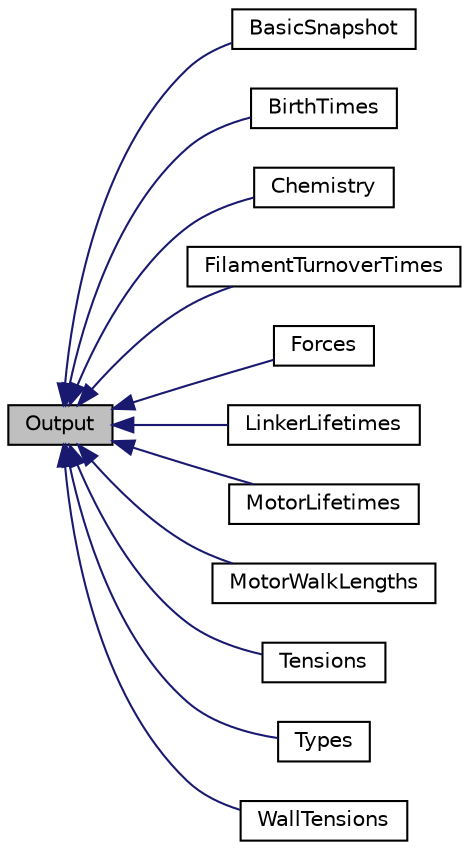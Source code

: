 digraph "Output"
{
 // INTERACTIVE_SVG=YES
  edge [fontname="Helvetica",fontsize="10",labelfontname="Helvetica",labelfontsize="10"];
  node [fontname="Helvetica",fontsize="10",shape=record];
  rankdir="LR";
  Node0 [label="Output",height=0.2,width=0.4,color="black", fillcolor="grey75", style="filled", fontcolor="black"];
  Node0 -> Node1 [dir="back",color="midnightblue",fontsize="10",style="solid",fontname="Helvetica"];
  Node1 [label="BasicSnapshot",height=0.2,width=0.4,color="black", fillcolor="white", style="filled",URL="$classBasicSnapshot.html",tooltip="Print basic information about all Filament, Linker, MotorGhost, and BranchingPoint. "];
  Node0 -> Node2 [dir="back",color="midnightblue",fontsize="10",style="solid",fontname="Helvetica"];
  Node2 [label="BirthTimes",height=0.2,width=0.4,color="black", fillcolor="white", style="filled",URL="$classBirthTimes.html",tooltip="Print birth times of beads for each Filament, Linker, MotorGhost, and BranchingPoint. "];
  Node0 -> Node3 [dir="back",color="midnightblue",fontsize="10",style="solid",fontname="Helvetica"];
  Node3 [label="Chemistry",height=0.2,width=0.4,color="black", fillcolor="white", style="filled",URL="$classChemistry.html",tooltip="Print all chemical species in the system, including diffusing and bulk species, filament, motors, linkers and branchers. "];
  Node0 -> Node4 [dir="back",color="midnightblue",fontsize="10",style="solid",fontname="Helvetica"];
  Node4 [label="FilamentTurnoverTimes",height=0.2,width=0.4,color="black", fillcolor="white", style="filled",URL="$classFilamentTurnoverTimes.html",tooltip="Print Filament turnover times. "];
  Node0 -> Node5 [dir="back",color="midnightblue",fontsize="10",style="solid",fontname="Helvetica"];
  Node5 [label="Forces",height=0.2,width=0.4,color="black", fillcolor="white", style="filled",URL="$classForces.html",tooltip="Print forces on beads for each Filament. "];
  Node0 -> Node6 [dir="back",color="midnightblue",fontsize="10",style="solid",fontname="Helvetica"];
  Node6 [label="LinkerLifetimes",height=0.2,width=0.4,color="black", fillcolor="white", style="filled",URL="$classLinkerLifetimes.html",tooltip="Print Linker binding lifetimes. "];
  Node0 -> Node7 [dir="back",color="midnightblue",fontsize="10",style="solid",fontname="Helvetica"];
  Node7 [label="MotorLifetimes",height=0.2,width=0.4,color="black", fillcolor="white", style="filled",URL="$classMotorLifetimes.html",tooltip="Print MotorGhost binding lifetimes. "];
  Node0 -> Node8 [dir="back",color="midnightblue",fontsize="10",style="solid",fontname="Helvetica"];
  Node8 [label="MotorWalkLengths",height=0.2,width=0.4,color="black", fillcolor="white", style="filled",URL="$classMotorWalkLengths.html",tooltip="Print MotorGhost walk lengths. "];
  Node0 -> Node9 [dir="back",color="midnightblue",fontsize="10",style="solid",fontname="Helvetica"];
  Node9 [label="Tensions",height=0.2,width=0.4,color="black", fillcolor="white", style="filled",URL="$classTensions.html",tooltip="Print tension for each Filament, Linker, and MotorGhost. "];
  Node0 -> Node10 [dir="back",color="midnightblue",fontsize="10",style="solid",fontname="Helvetica"];
  Node10 [label="Types",height=0.2,width=0.4,color="black", fillcolor="white", style="filled",URL="$classTypes.html",tooltip="Print type of each species. "];
  Node0 -> Node11 [dir="back",color="midnightblue",fontsize="10",style="solid",fontname="Helvetica"];
  Node11 [label="WallTensions",height=0.2,width=0.4,color="black", fillcolor="white", style="filled",URL="$classWallTensions.html",tooltip="Print wall tension for each pinned filament: k * l * nhat where k is the stretching force constant of..."];
}
